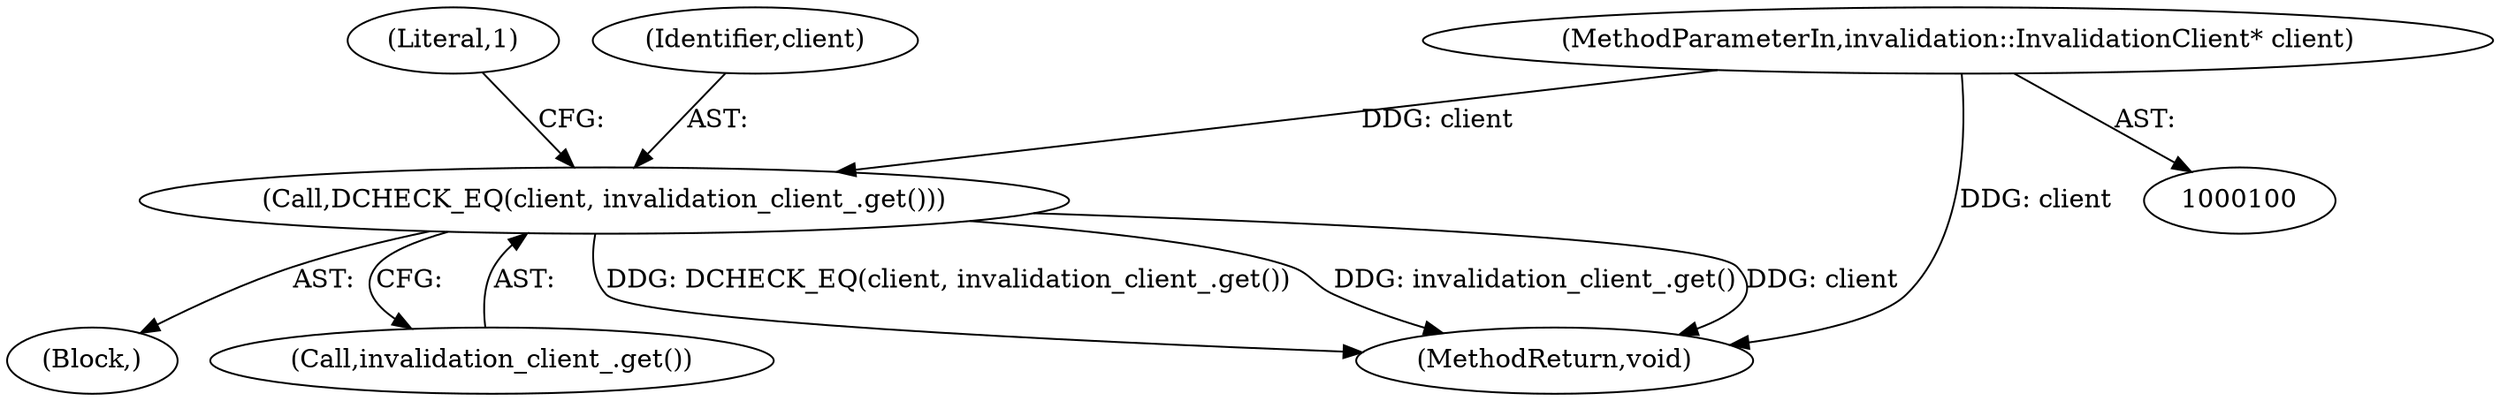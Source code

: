 digraph "0_Chrome_8a50f99c25fb70ff43aaa82b6f9569db383f0ca8_0@pointer" {
"1000108" [label="(Call,DCHECK_EQ(client, invalidation_client_.get()))"];
"1000101" [label="(MethodParameterIn,invalidation::InvalidationClient* client)"];
"1000105" [label="(Block,)"];
"1000113" [label="(Literal,1)"];
"1000101" [label="(MethodParameterIn,invalidation::InvalidationClient* client)"];
"1000108" [label="(Call,DCHECK_EQ(client, invalidation_client_.get()))"];
"1000110" [label="(Call,invalidation_client_.get())"];
"1000135" [label="(MethodReturn,void)"];
"1000109" [label="(Identifier,client)"];
"1000108" -> "1000105"  [label="AST: "];
"1000108" -> "1000110"  [label="CFG: "];
"1000109" -> "1000108"  [label="AST: "];
"1000110" -> "1000108"  [label="AST: "];
"1000113" -> "1000108"  [label="CFG: "];
"1000108" -> "1000135"  [label="DDG: DCHECK_EQ(client, invalidation_client_.get())"];
"1000108" -> "1000135"  [label="DDG: invalidation_client_.get()"];
"1000108" -> "1000135"  [label="DDG: client"];
"1000101" -> "1000108"  [label="DDG: client"];
"1000101" -> "1000100"  [label="AST: "];
"1000101" -> "1000135"  [label="DDG: client"];
}
